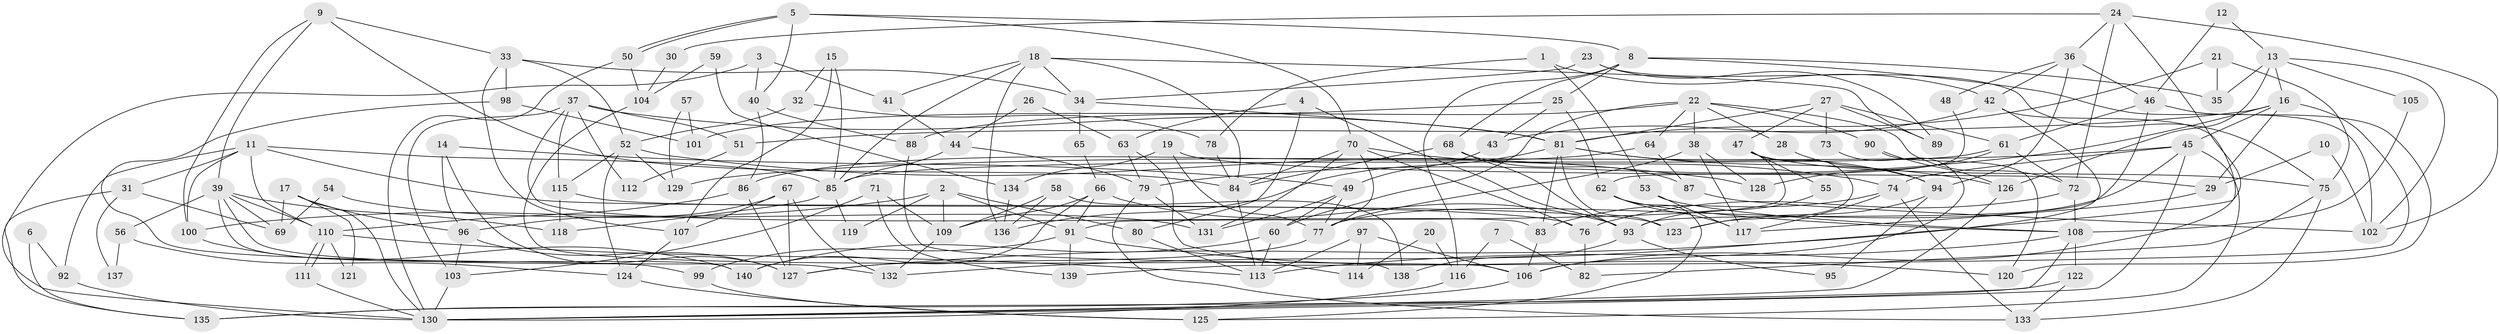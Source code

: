 // Generated by graph-tools (version 1.1) at 2025/26/03/09/25 03:26:13]
// undirected, 140 vertices, 280 edges
graph export_dot {
graph [start="1"]
  node [color=gray90,style=filled];
  1;
  2;
  3;
  4;
  5;
  6;
  7;
  8;
  9;
  10;
  11;
  12;
  13;
  14;
  15;
  16;
  17;
  18;
  19;
  20;
  21;
  22;
  23;
  24;
  25;
  26;
  27;
  28;
  29;
  30;
  31;
  32;
  33;
  34;
  35;
  36;
  37;
  38;
  39;
  40;
  41;
  42;
  43;
  44;
  45;
  46;
  47;
  48;
  49;
  50;
  51;
  52;
  53;
  54;
  55;
  56;
  57;
  58;
  59;
  60;
  61;
  62;
  63;
  64;
  65;
  66;
  67;
  68;
  69;
  70;
  71;
  72;
  73;
  74;
  75;
  76;
  77;
  78;
  79;
  80;
  81;
  82;
  83;
  84;
  85;
  86;
  87;
  88;
  89;
  90;
  91;
  92;
  93;
  94;
  95;
  96;
  97;
  98;
  99;
  100;
  101;
  102;
  103;
  104;
  105;
  106;
  107;
  108;
  109;
  110;
  111;
  112;
  113;
  114;
  115;
  116;
  117;
  118;
  119;
  120;
  121;
  122;
  123;
  124;
  125;
  126;
  127;
  128;
  129;
  130;
  131;
  132;
  133;
  134;
  135;
  136;
  137;
  138;
  139;
  140;
  1 -- 78;
  1 -- 53;
  1 -- 42;
  2 -- 100;
  2 -- 91;
  2 -- 80;
  2 -- 109;
  2 -- 119;
  3 -- 40;
  3 -- 41;
  3 -- 130;
  4 -- 93;
  4 -- 80;
  4 -- 63;
  5 -- 50;
  5 -- 50;
  5 -- 70;
  5 -- 8;
  5 -- 40;
  6 -- 92;
  6 -- 135;
  7 -- 82;
  7 -- 116;
  8 -- 25;
  8 -- 35;
  8 -- 68;
  8 -- 102;
  8 -- 116;
  9 -- 39;
  9 -- 100;
  9 -- 33;
  9 -- 84;
  10 -- 29;
  10 -- 102;
  11 -- 76;
  11 -- 110;
  11 -- 31;
  11 -- 85;
  11 -- 92;
  11 -- 100;
  12 -- 13;
  12 -- 46;
  13 -- 16;
  13 -- 35;
  13 -- 102;
  13 -- 105;
  13 -- 126;
  14 -- 127;
  14 -- 96;
  14 -- 49;
  15 -- 107;
  15 -- 85;
  15 -- 32;
  16 -- 79;
  16 -- 139;
  16 -- 29;
  16 -- 45;
  16 -- 51;
  17 -- 96;
  17 -- 130;
  17 -- 69;
  17 -- 121;
  18 -- 34;
  18 -- 85;
  18 -- 41;
  18 -- 84;
  18 -- 89;
  18 -- 136;
  19 -- 29;
  19 -- 77;
  19 -- 134;
  20 -- 116;
  20 -- 114;
  21 -- 75;
  21 -- 81;
  21 -- 35;
  22 -- 64;
  22 -- 38;
  22 -- 28;
  22 -- 60;
  22 -- 72;
  22 -- 88;
  22 -- 90;
  23 -- 75;
  23 -- 89;
  23 -- 34;
  24 -- 127;
  24 -- 102;
  24 -- 30;
  24 -- 36;
  24 -- 72;
  25 -- 62;
  25 -- 43;
  25 -- 101;
  26 -- 44;
  26 -- 63;
  27 -- 61;
  27 -- 81;
  27 -- 47;
  27 -- 73;
  27 -- 89;
  28 -- 94;
  29 -- 117;
  30 -- 104;
  31 -- 69;
  31 -- 135;
  31 -- 137;
  32 -- 52;
  32 -- 78;
  33 -- 107;
  33 -- 34;
  33 -- 52;
  33 -- 98;
  34 -- 65;
  34 -- 81;
  36 -- 94;
  36 -- 42;
  36 -- 46;
  36 -- 48;
  37 -- 103;
  37 -- 81;
  37 -- 51;
  37 -- 83;
  37 -- 112;
  37 -- 115;
  38 -- 128;
  38 -- 77;
  38 -- 117;
  39 -- 110;
  39 -- 140;
  39 -- 56;
  39 -- 69;
  39 -- 118;
  39 -- 132;
  40 -- 88;
  40 -- 86;
  41 -- 44;
  42 -- 43;
  42 -- 106;
  42 -- 132;
  43 -- 49;
  44 -- 85;
  44 -- 79;
  45 -- 130;
  45 -- 74;
  45 -- 77;
  45 -- 125;
  45 -- 129;
  46 -- 61;
  46 -- 93;
  46 -- 120;
  47 -- 91;
  47 -- 55;
  47 -- 75;
  47 -- 123;
  48 -- 62;
  49 -- 77;
  49 -- 60;
  49 -- 131;
  50 -- 130;
  50 -- 104;
  51 -- 112;
  52 -- 115;
  52 -- 124;
  52 -- 128;
  52 -- 129;
  53 -- 117;
  53 -- 108;
  54 -- 131;
  54 -- 69;
  55 -- 93;
  56 -- 124;
  56 -- 137;
  57 -- 101;
  57 -- 129;
  58 -- 136;
  58 -- 109;
  58 -- 138;
  59 -- 134;
  59 -- 104;
  60 -- 113;
  60 -- 140;
  61 -- 72;
  61 -- 85;
  61 -- 128;
  62 -- 117;
  62 -- 108;
  62 -- 125;
  63 -- 79;
  63 -- 114;
  64 -- 86;
  64 -- 87;
  65 -- 66;
  66 -- 109;
  66 -- 93;
  66 -- 91;
  66 -- 140;
  67 -- 132;
  67 -- 127;
  67 -- 96;
  67 -- 107;
  68 -- 84;
  68 -- 87;
  68 -- 93;
  70 -- 74;
  70 -- 84;
  70 -- 76;
  70 -- 77;
  70 -- 131;
  71 -- 103;
  71 -- 109;
  71 -- 139;
  72 -- 76;
  72 -- 108;
  73 -- 106;
  74 -- 83;
  74 -- 117;
  74 -- 133;
  75 -- 133;
  75 -- 82;
  76 -- 82;
  77 -- 127;
  78 -- 84;
  79 -- 131;
  79 -- 133;
  80 -- 113;
  81 -- 126;
  81 -- 83;
  81 -- 94;
  81 -- 123;
  81 -- 136;
  83 -- 106;
  84 -- 113;
  85 -- 118;
  85 -- 119;
  86 -- 110;
  86 -- 127;
  87 -- 102;
  88 -- 106;
  90 -- 126;
  90 -- 120;
  91 -- 120;
  91 -- 99;
  91 -- 139;
  92 -- 130;
  93 -- 95;
  93 -- 138;
  94 -- 123;
  94 -- 95;
  96 -- 127;
  96 -- 103;
  97 -- 106;
  97 -- 113;
  97 -- 114;
  98 -- 99;
  98 -- 101;
  99 -- 125;
  100 -- 140;
  103 -- 130;
  104 -- 138;
  105 -- 108;
  106 -- 135;
  107 -- 124;
  108 -- 113;
  108 -- 122;
  108 -- 130;
  109 -- 132;
  110 -- 113;
  110 -- 111;
  110 -- 111;
  110 -- 121;
  111 -- 130;
  115 -- 123;
  115 -- 118;
  116 -- 130;
  122 -- 135;
  122 -- 133;
  124 -- 125;
  126 -- 130;
  134 -- 136;
}
